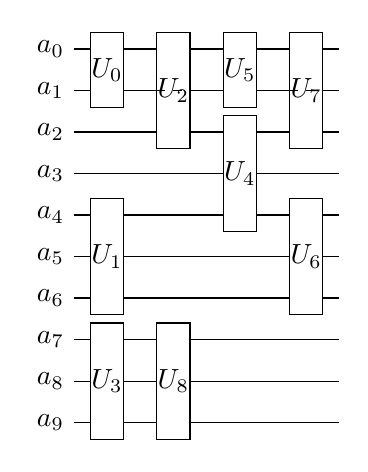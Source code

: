 \begin{tikzpicture}[scale=1.0,x=1pt,y=1pt]
\filldraw[color=white] (0.0, -7.5) rectangle (96.0, 142.5);
% Drawing wires
% Line 1: a0 W a_0
\draw[color=black] (0.0,135.0) -- (96.0,135.0);
\draw[color=black] (0.0,135.0) node[left] {$a_0$};
% Line 2: a1 W a_1
\draw[color=black] (0.0,120.0) -- (96.0,120.0);
\draw[color=black] (0.0,120.0) node[left] {$a_1$};
% Line 3: a2 W a_2
\draw[color=black] (0.0,105.0) -- (96.0,105.0);
\draw[color=black] (0.0,105.0) node[left] {$a_2$};
% Line 4: a3 W a_3
\draw[color=black] (0.0,90.0) -- (96.0,90.0);
\draw[color=black] (0.0,90.0) node[left] {$a_3$};
% Line 5: a4 W a_4
\draw[color=black] (0.0,75.0) -- (96.0,75.0);
\draw[color=black] (0.0,75.0) node[left] {$a_4$};
% Line 6: a5 W a_5
\draw[color=black] (0.0,60.0) -- (96.0,60.0);
\draw[color=black] (0.0,60.0) node[left] {$a_5$};
% Line 7: a6 W a_6
\draw[color=black] (0.0,45.0) -- (96.0,45.0);
\draw[color=black] (0.0,45.0) node[left] {$a_6$};
% Line 8: a7 W a_7
\draw[color=black] (0.0,30.0) -- (96.0,30.0);
\draw[color=black] (0.0,30.0) node[left] {$a_7$};
% Line 9: a8 W a_8
\draw[color=black] (0.0,15.0) -- (96.0,15.0);
\draw[color=black] (0.0,15.0) node[left] {$a_8$};
% Line 10: a9 W a_9
\draw[color=black] (0.0,0.0) -- (96.0,0.0);
\draw[color=black] (0.0,0.0) node[left] {$a_9$};
% Done with wires; drawing gates
% Line 12: a0 a1 G  $ U_{0} $
\draw (12.0,135.0) -- (12.0,120.0);
\begin{scope}
\draw[fill=white] (12.0, 127.5) +(-45.0:8.485pt and 19.092pt) -- +(45.0:8.485pt and 19.092pt) -- +(135.0:8.485pt and 19.092pt) -- +(225.0:8.485pt and 19.092pt) -- cycle;
\clip (12.0, 127.5) +(-45.0:8.485pt and 19.092pt) -- +(45.0:8.485pt and 19.092pt) -- +(135.0:8.485pt and 19.092pt) -- +(225.0:8.485pt and 19.092pt) -- cycle;
\draw (12.0, 127.5) node {$ U_{0} $};
\end{scope}
% Line 13: a4 a5 a6 G $ U_{1} $
\draw (12.0,75.0) -- (12.0,45.0);
\begin{scope}
\draw[fill=white] (12.0, 60.0) +(-45.0:8.485pt and 29.698pt) -- +(45.0:8.485pt and 29.698pt) -- +(135.0:8.485pt and 29.698pt) -- +(225.0:8.485pt and 29.698pt) -- cycle;
\clip (12.0, 60.0) +(-45.0:8.485pt and 29.698pt) -- +(45.0:8.485pt and 29.698pt) -- +(135.0:8.485pt and 29.698pt) -- +(225.0:8.485pt and 29.698pt) -- cycle;
\draw (12.0, 60.0) node {$ U_{1} $};
\end{scope}
% Line 15: a7 a8 a9 G $ U_{3} $
\draw (12.0,30.0) -- (12.0,0.0);
\begin{scope}
\draw[fill=white] (12.0, 15.0) +(-45.0:8.485pt and 29.698pt) -- +(45.0:8.485pt and 29.698pt) -- +(135.0:8.485pt and 29.698pt) -- +(225.0:8.485pt and 29.698pt) -- cycle;
\clip (12.0, 15.0) +(-45.0:8.485pt and 29.698pt) -- +(45.0:8.485pt and 29.698pt) -- +(135.0:8.485pt and 29.698pt) -- +(225.0:8.485pt and 29.698pt) -- cycle;
\draw (12.0, 15.0) node {$ U_{3} $};
\end{scope}
% Line 14: a0  a2  G $ U_{2} $
\draw (36.0,135.0) -- (36.0,105.0);
\begin{scope}
\draw[fill=white] (36.0, 120.0) +(-45.0:8.485pt and 29.698pt) -- +(45.0:8.485pt and 29.698pt) -- +(135.0:8.485pt and 29.698pt) -- +(225.0:8.485pt and 29.698pt) -- cycle;
\clip (36.0, 120.0) +(-45.0:8.485pt and 29.698pt) -- +(45.0:8.485pt and 29.698pt) -- +(135.0:8.485pt and 29.698pt) -- +(225.0:8.485pt and 29.698pt) -- cycle;
\draw (36.0, 120.0) node {$ U_{2} $};
\end{scope}
\draw[color=black,dashed] (30.0, 120.0) -- (42.0, 120.0);
% Line 20: a7 a8 a9 G $ U_{8} $
\draw (36.0,30.0) -- (36.0,0.0);
\begin{scope}
\draw[fill=white] (36.0, 15.0) +(-45.0:8.485pt and 29.698pt) -- +(45.0:8.485pt and 29.698pt) -- +(135.0:8.485pt and 29.698pt) -- +(225.0:8.485pt and 29.698pt) -- cycle;
\clip (36.0, 15.0) +(-45.0:8.485pt and 29.698pt) -- +(45.0:8.485pt and 29.698pt) -- +(135.0:8.485pt and 29.698pt) -- +(225.0:8.485pt and 29.698pt) -- cycle;
\draw (36.0, 15.0) node {$ U_{8} $};
\end{scope}
% Line 16: a2 a3 a4 G $ U_{4} $
\draw (60.0,105.0) -- (60.0,75.0);
\begin{scope}
\draw[fill=white] (60.0, 90.0) +(-45.0:8.485pt and 29.698pt) -- +(45.0:8.485pt and 29.698pt) -- +(135.0:8.485pt and 29.698pt) -- +(225.0:8.485pt and 29.698pt) -- cycle;
\clip (60.0, 90.0) +(-45.0:8.485pt and 29.698pt) -- +(45.0:8.485pt and 29.698pt) -- +(135.0:8.485pt and 29.698pt) -- +(225.0:8.485pt and 29.698pt) -- cycle;
\draw (60.0, 90.0) node {$ U_{4} $};
\end{scope}
% Line 17: a0 a1 G $ U_{5} $
\draw (60.0,135.0) -- (60.0,120.0);
\begin{scope}
\draw[fill=white] (60.0, 127.5) +(-45.0:8.485pt and 19.092pt) -- +(45.0:8.485pt and 19.092pt) -- +(135.0:8.485pt and 19.092pt) -- +(225.0:8.485pt and 19.092pt) -- cycle;
\clip (60.0, 127.5) +(-45.0:8.485pt and 19.092pt) -- +(45.0:8.485pt and 19.092pt) -- +(135.0:8.485pt and 19.092pt) -- +(225.0:8.485pt and 19.092pt) -- cycle;
\draw (60.0, 127.5) node {$ U_{5} $};
\end{scope}
% Line 18: a4 a5 a6 G $ U_{6} $
\draw (84.0,75.0) -- (84.0,45.0);
\begin{scope}
\draw[fill=white] (84.0, 60.0) +(-45.0:8.485pt and 29.698pt) -- +(45.0:8.485pt and 29.698pt) -- +(135.0:8.485pt and 29.698pt) -- +(225.0:8.485pt and 29.698pt) -- cycle;
\clip (84.0, 60.0) +(-45.0:8.485pt and 29.698pt) -- +(45.0:8.485pt and 29.698pt) -- +(135.0:8.485pt and 29.698pt) -- +(225.0:8.485pt and 29.698pt) -- cycle;
\draw (84.0, 60.0) node {$ U_{6} $};
\end{scope}
% Line 19: a0  a2  G $ U_{7} $
\draw (84.0,135.0) -- (84.0,105.0);
\begin{scope}
\draw[fill=white] (84.0, 120.0) +(-45.0:8.485pt and 29.698pt) -- +(45.0:8.485pt and 29.698pt) -- +(135.0:8.485pt and 29.698pt) -- +(225.0:8.485pt and 29.698pt) -- cycle;
\clip (84.0, 120.0) +(-45.0:8.485pt and 29.698pt) -- +(45.0:8.485pt and 29.698pt) -- +(135.0:8.485pt and 29.698pt) -- +(225.0:8.485pt and 29.698pt) -- cycle;
\draw (84.0, 120.0) node {$ U_{7} $};
\end{scope}
\draw[color=black,dashed] (78.0, 120.0) -- (90.0, 120.0);
% Done with gates; drawing ending labels
% Done with ending labels; drawing cut lines and comments
% Done with comments
\end{tikzpicture}
